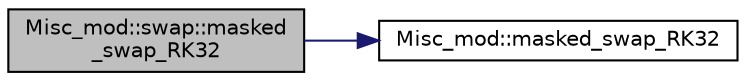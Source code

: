 digraph "Misc_mod::swap::masked_swap_RK32"
{
 // LATEX_PDF_SIZE
  edge [fontname="Helvetica",fontsize="10",labelfontname="Helvetica",labelfontsize="10"];
  node [fontname="Helvetica",fontsize="10",shape=record];
  rankdir="LR";
  Node1 [label="Misc_mod::swap::masked\l_swap_RK32",height=0.2,width=0.4,color="black", fillcolor="grey75", style="filled", fontcolor="black",tooltip=" "];
  Node1 -> Node2 [color="midnightblue",fontsize="10",style="solid",fontname="Helvetica"];
  Node2 [label="Misc_mod::masked_swap_RK32",height=0.2,width=0.4,color="black", fillcolor="white", style="filled",URL="$namespaceMisc__mod.html#ae8a341a95b8361576f6bd8bc214c7fde",tooltip=" "];
}
